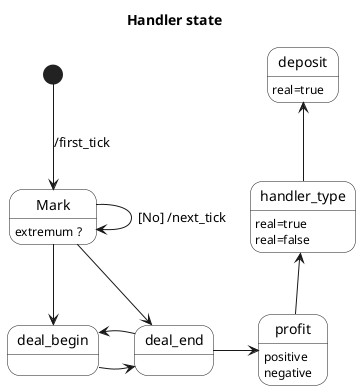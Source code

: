 @startuml
title Handler state
skinparam {
NoteBackgroundColor White
NoteBorderColor Blue
NoteFontStyle italic
StateBackgroundColor White
}
skinparam shadowing false
[*]--> Mark  : /first_tick
Mark : extremum ?
Mark --> deal_begin
Mark --> Mark : [No] /next_tick
deal_begin -> deal_end
deal_end  -> deal_begin
deal_end -> profit
Mark --> deal_end
profit -u-> handler_type
profit : positive \nnegative
handler_type : real=true \nreal=false
deposit : real=true
handler_type -u-> deposit
@enduml